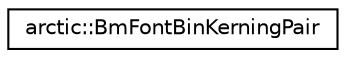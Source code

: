 digraph "Graphical Class Hierarchy"
{
 // LATEX_PDF_SIZE
  edge [fontname="Helvetica",fontsize="10",labelfontname="Helvetica",labelfontsize="10"];
  node [fontname="Helvetica",fontsize="10",shape=record];
  rankdir="LR";
  Node0 [label="arctic::BmFontBinKerningPair",height=0.2,width=0.4,color="black", fillcolor="white", style="filled",URL="$structarctic_1_1_bm_font_bin_kerning_pair.html",tooltip=" "];
}

